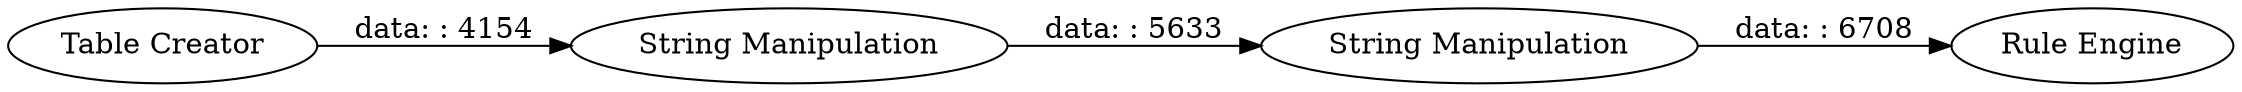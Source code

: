 digraph {
	"704825738448603439_284" [label="String Manipulation"]
	"704825738448603439_286" [label="Table Creator"]
	"704825738448603439_283" [label="String Manipulation"]
	"704825738448603439_285" [label="Rule Engine"]
	"704825738448603439_286" -> "704825738448603439_283" [label="data: : 4154"]
	"704825738448603439_283" -> "704825738448603439_284" [label="data: : 5633"]
	"704825738448603439_284" -> "704825738448603439_285" [label="data: : 6708"]
	rankdir=LR
}
